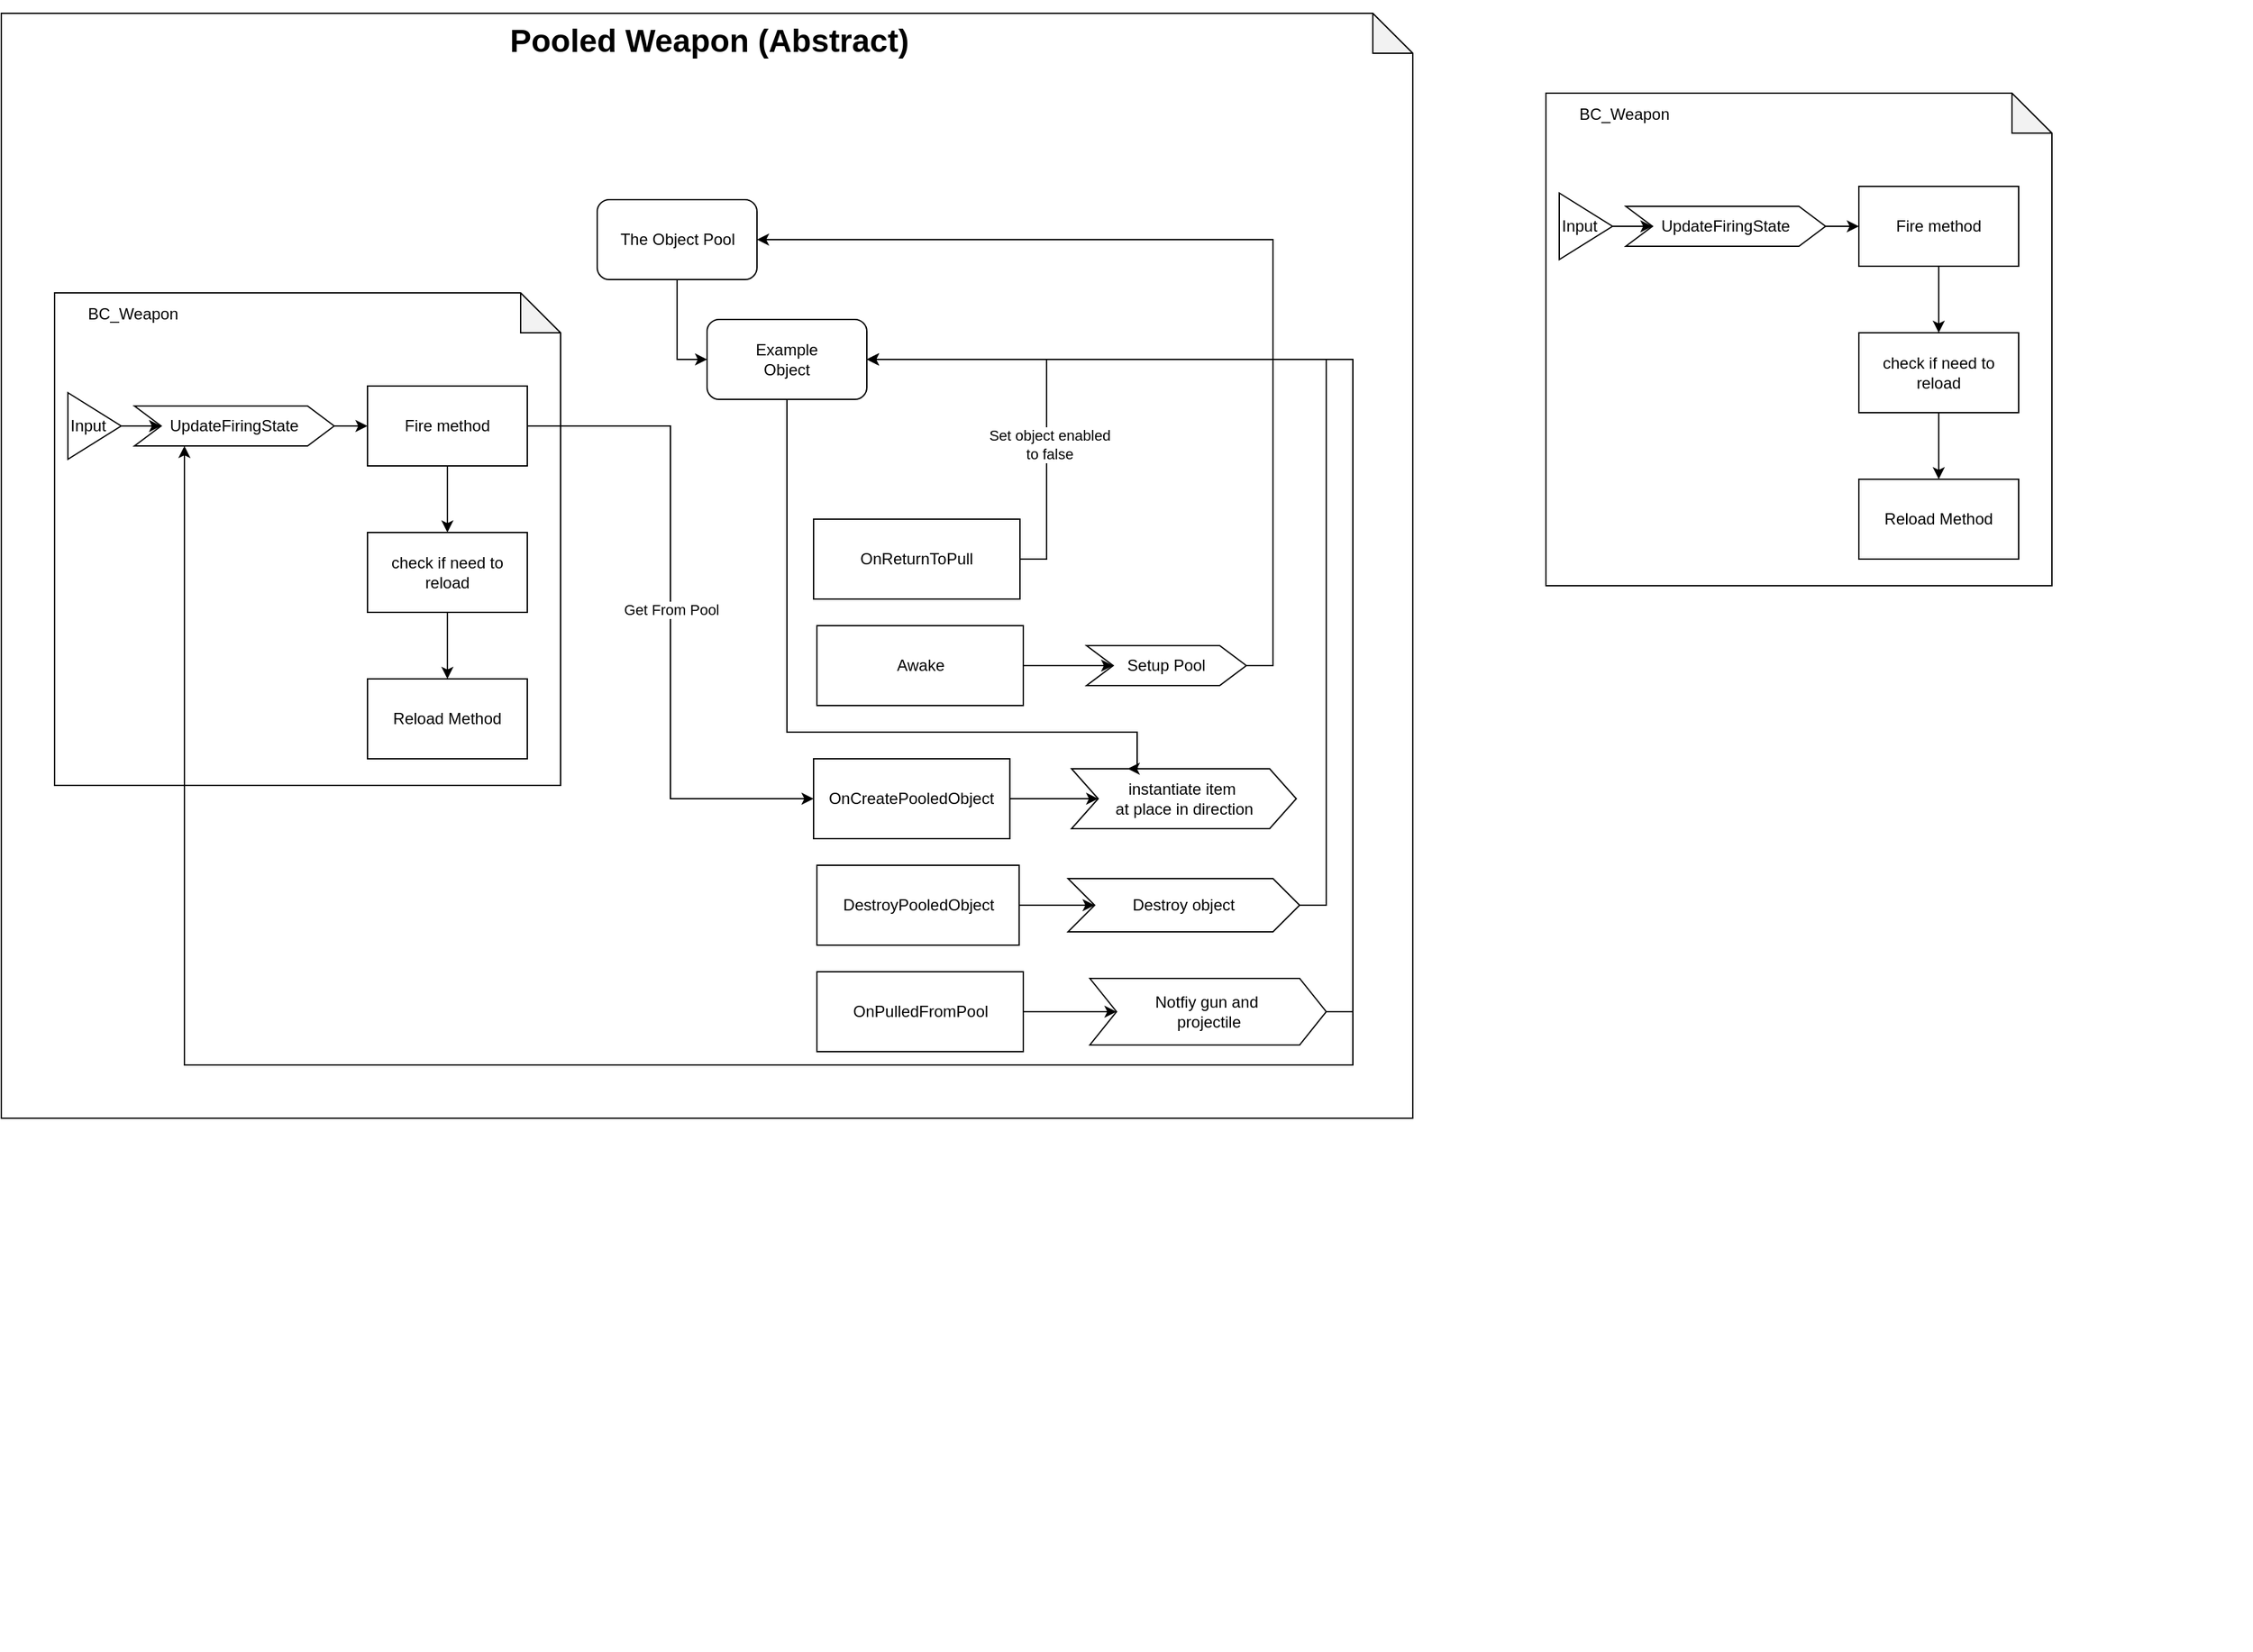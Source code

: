 <mxfile version="24.2.5" type="device">
  <diagram name="Page-1" id="6HDpBaPR5VPM0skFiD35">
    <mxGraphModel dx="5203" dy="2140" grid="1" gridSize="10" guides="1" tooltips="1" connect="1" arrows="1" fold="1" page="1" pageScale="1" pageWidth="850" pageHeight="1100" math="0" shadow="0">
      <root>
        <mxCell id="0" />
        <mxCell id="1" parent="0" />
        <mxCell id="txsM1YJUnA-UOyGLCfi9-47" value="" style="group" vertex="1" connectable="0" parent="1">
          <mxGeometry x="-2880" y="-590" width="1310" height="1230" as="geometry" />
        </mxCell>
        <mxCell id="txsM1YJUnA-UOyGLCfi9-34" value="" style="shape=note;whiteSpace=wrap;html=1;backgroundOutline=1;darkOpacity=0.05;" vertex="1" parent="txsM1YJUnA-UOyGLCfi9-47">
          <mxGeometry x="-380" width="1060" height="830" as="geometry" />
        </mxCell>
        <mxCell id="txsM1YJUnA-UOyGLCfi9-46" value="&lt;h1 style=&quot;margin-top: 0px;&quot;&gt;Pooled Weapon (Abstract)&lt;/h1&gt;" style="text;html=1;whiteSpace=wrap;overflow=hidden;rounded=0;" vertex="1" parent="txsM1YJUnA-UOyGLCfi9-47">
          <mxGeometry width="380" height="120" as="geometry" />
        </mxCell>
        <mxCell id="txsM1YJUnA-UOyGLCfi9-55" style="edgeStyle=orthogonalEdgeStyle;rounded=0;orthogonalLoop=1;jettySize=auto;html=1;exitX=1;exitY=0.5;exitDx=0;exitDy=0;entryX=1;entryY=0.5;entryDx=0;entryDy=0;" edge="1" parent="txsM1YJUnA-UOyGLCfi9-47" source="txsM1YJUnA-UOyGLCfi9-37" target="txsM1YJUnA-UOyGLCfi9-53">
          <mxGeometry relative="1" as="geometry" />
        </mxCell>
        <mxCell id="txsM1YJUnA-UOyGLCfi9-56" value="Set object enabled&lt;div&gt;to false&lt;/div&gt;" style="edgeLabel;html=1;align=center;verticalAlign=middle;resizable=0;points=[];" vertex="1" connectable="0" parent="txsM1YJUnA-UOyGLCfi9-55">
          <mxGeometry x="-0.312" y="-2" relative="1" as="geometry">
            <mxPoint y="-1" as="offset" />
          </mxGeometry>
        </mxCell>
        <mxCell id="txsM1YJUnA-UOyGLCfi9-37" value="OnReturnToPull" style="rounded=0;whiteSpace=wrap;html=1;" vertex="1" parent="txsM1YJUnA-UOyGLCfi9-47">
          <mxGeometry x="230" y="380" width="155" height="60" as="geometry" />
        </mxCell>
        <mxCell id="txsM1YJUnA-UOyGLCfi9-57" value="" style="group" vertex="1" connectable="0" parent="txsM1YJUnA-UOyGLCfi9-47">
          <mxGeometry x="67.5" y="140" width="202.5" height="150" as="geometry" />
        </mxCell>
        <mxCell id="txsM1YJUnA-UOyGLCfi9-39" value="The Object Pool" style="rounded=1;whiteSpace=wrap;html=1;" vertex="1" parent="txsM1YJUnA-UOyGLCfi9-57">
          <mxGeometry width="120" height="60" as="geometry" />
        </mxCell>
        <mxCell id="txsM1YJUnA-UOyGLCfi9-53" value="Example&lt;div&gt;Object&lt;/div&gt;" style="rounded=1;whiteSpace=wrap;html=1;" vertex="1" parent="txsM1YJUnA-UOyGLCfi9-57">
          <mxGeometry x="82.5" y="90" width="120" height="60" as="geometry" />
        </mxCell>
        <mxCell id="txsM1YJUnA-UOyGLCfi9-54" style="edgeStyle=orthogonalEdgeStyle;rounded=0;orthogonalLoop=1;jettySize=auto;html=1;exitX=0.5;exitY=1;exitDx=0;exitDy=0;entryX=0;entryY=0.5;entryDx=0;entryDy=0;" edge="1" parent="txsM1YJUnA-UOyGLCfi9-57" source="txsM1YJUnA-UOyGLCfi9-39" target="txsM1YJUnA-UOyGLCfi9-53">
          <mxGeometry relative="1" as="geometry" />
        </mxCell>
        <mxCell id="txsM1YJUnA-UOyGLCfi9-49" style="edgeStyle=orthogonalEdgeStyle;rounded=0;orthogonalLoop=1;jettySize=auto;html=1;exitX=1;exitY=0.5;exitDx=0;exitDy=0;entryX=1;entryY=0.5;entryDx=0;entryDy=0;" edge="1" parent="txsM1YJUnA-UOyGLCfi9-47" source="txsM1YJUnA-UOyGLCfi9-41" target="txsM1YJUnA-UOyGLCfi9-39">
          <mxGeometry relative="1" as="geometry" />
        </mxCell>
        <mxCell id="txsM1YJUnA-UOyGLCfi9-58" value="" style="group" vertex="1" connectable="0" parent="txsM1YJUnA-UOyGLCfi9-47">
          <mxGeometry x="232.5" y="720" width="382.5" height="60" as="geometry" />
        </mxCell>
        <mxCell id="txsM1YJUnA-UOyGLCfi9-36" value="OnPulledFromPool" style="rounded=0;whiteSpace=wrap;html=1;" vertex="1" parent="txsM1YJUnA-UOyGLCfi9-58">
          <mxGeometry width="155" height="60" as="geometry" />
        </mxCell>
        <mxCell id="txsM1YJUnA-UOyGLCfi9-44" value="Notfiy gun and&amp;nbsp;&lt;div&gt;projectile&lt;/div&gt;" style="shape=step;perimeter=stepPerimeter;whiteSpace=wrap;html=1;fixedSize=1;" vertex="1" parent="txsM1YJUnA-UOyGLCfi9-58">
          <mxGeometry x="205" y="5" width="177.5" height="50" as="geometry" />
        </mxCell>
        <mxCell id="txsM1YJUnA-UOyGLCfi9-51" style="edgeStyle=orthogonalEdgeStyle;rounded=0;orthogonalLoop=1;jettySize=auto;html=1;exitX=1;exitY=0.5;exitDx=0;exitDy=0;entryX=0;entryY=0.5;entryDx=0;entryDy=0;" edge="1" parent="txsM1YJUnA-UOyGLCfi9-58" source="txsM1YJUnA-UOyGLCfi9-36" target="txsM1YJUnA-UOyGLCfi9-44">
          <mxGeometry relative="1" as="geometry" />
        </mxCell>
        <mxCell id="txsM1YJUnA-UOyGLCfi9-59" value="" style="group" vertex="1" connectable="0" parent="txsM1YJUnA-UOyGLCfi9-47">
          <mxGeometry x="232.5" y="640" width="362.5" height="60" as="geometry" />
        </mxCell>
        <mxCell id="txsM1YJUnA-UOyGLCfi9-38" value="DestroyPooledObject" style="rounded=0;whiteSpace=wrap;html=1;" vertex="1" parent="txsM1YJUnA-UOyGLCfi9-59">
          <mxGeometry width="151.858" height="60" as="geometry" />
        </mxCell>
        <mxCell id="txsM1YJUnA-UOyGLCfi9-43" value="Destroy object" style="shape=step;perimeter=stepPerimeter;whiteSpace=wrap;html=1;fixedSize=1;" vertex="1" parent="txsM1YJUnA-UOyGLCfi9-59">
          <mxGeometry x="188.598" y="10" width="173.902" height="40" as="geometry" />
        </mxCell>
        <mxCell id="txsM1YJUnA-UOyGLCfi9-52" style="edgeStyle=orthogonalEdgeStyle;rounded=0;orthogonalLoop=1;jettySize=auto;html=1;exitX=1;exitY=0.5;exitDx=0;exitDy=0;entryX=0;entryY=0.5;entryDx=0;entryDy=0;" edge="1" parent="txsM1YJUnA-UOyGLCfi9-59" source="txsM1YJUnA-UOyGLCfi9-38" target="txsM1YJUnA-UOyGLCfi9-43">
          <mxGeometry relative="1" as="geometry" />
        </mxCell>
        <mxCell id="txsM1YJUnA-UOyGLCfi9-60" value="" style="group" vertex="1" connectable="0" parent="txsM1YJUnA-UOyGLCfi9-47">
          <mxGeometry x="230" y="560" width="362.5" height="60" as="geometry" />
        </mxCell>
        <mxCell id="txsM1YJUnA-UOyGLCfi9-35" value="OnCreatePooledObject" style="rounded=0;whiteSpace=wrap;html=1;" vertex="1" parent="txsM1YJUnA-UOyGLCfi9-60">
          <mxGeometry width="147.377" height="60" as="geometry" />
        </mxCell>
        <mxCell id="txsM1YJUnA-UOyGLCfi9-42" value="instantiate item&amp;nbsp;&lt;div&gt;at place in direction&lt;/div&gt;" style="shape=step;perimeter=stepPerimeter;whiteSpace=wrap;html=1;fixedSize=1;" vertex="1" parent="txsM1YJUnA-UOyGLCfi9-60">
          <mxGeometry x="193.73" y="7.5" width="168.77" height="45" as="geometry" />
        </mxCell>
        <mxCell id="txsM1YJUnA-UOyGLCfi9-50" style="edgeStyle=orthogonalEdgeStyle;rounded=0;orthogonalLoop=1;jettySize=auto;html=1;exitX=1;exitY=0.5;exitDx=0;exitDy=0;entryX=0;entryY=0.5;entryDx=0;entryDy=0;" edge="1" parent="txsM1YJUnA-UOyGLCfi9-60" source="txsM1YJUnA-UOyGLCfi9-35" target="txsM1YJUnA-UOyGLCfi9-42">
          <mxGeometry relative="1" as="geometry" />
        </mxCell>
        <mxCell id="txsM1YJUnA-UOyGLCfi9-61" value="" style="group" vertex="1" connectable="0" parent="txsM1YJUnA-UOyGLCfi9-47">
          <mxGeometry x="232.5" y="460" width="322.5" height="60" as="geometry" />
        </mxCell>
        <mxCell id="txsM1YJUnA-UOyGLCfi9-40" value="Awake" style="rounded=0;whiteSpace=wrap;html=1;" vertex="1" parent="txsM1YJUnA-UOyGLCfi9-61">
          <mxGeometry width="155" height="60" as="geometry" />
        </mxCell>
        <mxCell id="txsM1YJUnA-UOyGLCfi9-41" value="Setup Pool" style="shape=step;perimeter=stepPerimeter;whiteSpace=wrap;html=1;fixedSize=1;" vertex="1" parent="txsM1YJUnA-UOyGLCfi9-61">
          <mxGeometry x="202.5" y="15" width="120" height="30" as="geometry" />
        </mxCell>
        <mxCell id="txsM1YJUnA-UOyGLCfi9-48" style="edgeStyle=orthogonalEdgeStyle;rounded=0;orthogonalLoop=1;jettySize=auto;html=1;exitX=1;exitY=0.5;exitDx=0;exitDy=0;entryX=0;entryY=0.5;entryDx=0;entryDy=0;" edge="1" parent="txsM1YJUnA-UOyGLCfi9-61" source="txsM1YJUnA-UOyGLCfi9-40" target="txsM1YJUnA-UOyGLCfi9-41">
          <mxGeometry relative="1" as="geometry" />
        </mxCell>
        <mxCell id="txsM1YJUnA-UOyGLCfi9-62" style="edgeStyle=orthogonalEdgeStyle;rounded=0;orthogonalLoop=1;jettySize=auto;html=1;exitX=0.5;exitY=1;exitDx=0;exitDy=0;entryX=0.25;entryY=0;entryDx=0;entryDy=0;" edge="1" parent="txsM1YJUnA-UOyGLCfi9-47" source="txsM1YJUnA-UOyGLCfi9-53" target="txsM1YJUnA-UOyGLCfi9-42">
          <mxGeometry relative="1" as="geometry">
            <Array as="points">
              <mxPoint x="210" y="540" />
              <mxPoint x="473" y="540" />
              <mxPoint x="473" y="568" />
            </Array>
          </mxGeometry>
        </mxCell>
        <mxCell id="txsM1YJUnA-UOyGLCfi9-64" style="edgeStyle=orthogonalEdgeStyle;rounded=0;orthogonalLoop=1;jettySize=auto;html=1;exitX=1;exitY=0.5;exitDx=0;exitDy=0;entryX=1;entryY=0.5;entryDx=0;entryDy=0;" edge="1" parent="txsM1YJUnA-UOyGLCfi9-47" source="txsM1YJUnA-UOyGLCfi9-43" target="txsM1YJUnA-UOyGLCfi9-53">
          <mxGeometry relative="1" as="geometry" />
        </mxCell>
        <mxCell id="txsM1YJUnA-UOyGLCfi9-65" style="edgeStyle=orthogonalEdgeStyle;rounded=0;orthogonalLoop=1;jettySize=auto;html=1;exitX=1;exitY=0.5;exitDx=0;exitDy=0;entryX=1;entryY=0.5;entryDx=0;entryDy=0;" edge="1" parent="txsM1YJUnA-UOyGLCfi9-47" source="txsM1YJUnA-UOyGLCfi9-44" target="txsM1YJUnA-UOyGLCfi9-53">
          <mxGeometry relative="1" as="geometry" />
        </mxCell>
        <mxCell id="txsM1YJUnA-UOyGLCfi9-20" value="" style="group" vertex="1" connectable="0" parent="txsM1YJUnA-UOyGLCfi9-47">
          <mxGeometry x="-340" y="140" width="530" height="530" as="geometry" />
        </mxCell>
        <mxCell id="txsM1YJUnA-UOyGLCfi9-21" value="" style="group" vertex="1" connectable="0" parent="txsM1YJUnA-UOyGLCfi9-20">
          <mxGeometry y="70" width="380" height="370" as="geometry" />
        </mxCell>
        <mxCell id="txsM1YJUnA-UOyGLCfi9-22" value="" style="shape=note;whiteSpace=wrap;html=1;backgroundOutline=1;darkOpacity=0.05;" vertex="1" parent="txsM1YJUnA-UOyGLCfi9-21">
          <mxGeometry width="380" height="370" as="geometry" />
        </mxCell>
        <mxCell id="txsM1YJUnA-UOyGLCfi9-23" value="" style="group" vertex="1" connectable="0" parent="txsM1YJUnA-UOyGLCfi9-21">
          <mxGeometry width="380" height="370" as="geometry" />
        </mxCell>
        <mxCell id="txsM1YJUnA-UOyGLCfi9-24" value="BC_Weapon" style="text;html=1;align=center;verticalAlign=middle;whiteSpace=wrap;rounded=0;" vertex="1" parent="txsM1YJUnA-UOyGLCfi9-23">
          <mxGeometry width="117.931" height="31.714" as="geometry" />
        </mxCell>
        <mxCell id="txsM1YJUnA-UOyGLCfi9-25" value="UpdateFiringState" style="shape=step;perimeter=stepPerimeter;whiteSpace=wrap;html=1;fixedSize=1;align=center;" vertex="1" parent="txsM1YJUnA-UOyGLCfi9-23">
          <mxGeometry x="60" y="85" width="150" height="30" as="geometry" />
        </mxCell>
        <mxCell id="txsM1YJUnA-UOyGLCfi9-26" style="edgeStyle=orthogonalEdgeStyle;rounded=0;orthogonalLoop=1;jettySize=auto;html=1;exitX=1;exitY=0.5;exitDx=0;exitDy=0;entryX=0;entryY=0.5;entryDx=0;entryDy=0;" edge="1" parent="txsM1YJUnA-UOyGLCfi9-21" source="txsM1YJUnA-UOyGLCfi9-27" target="txsM1YJUnA-UOyGLCfi9-25">
          <mxGeometry relative="1" as="geometry" />
        </mxCell>
        <mxCell id="txsM1YJUnA-UOyGLCfi9-27" value="Input" style="triangle;whiteSpace=wrap;html=1;align=left;" vertex="1" parent="txsM1YJUnA-UOyGLCfi9-21">
          <mxGeometry x="10" y="75" width="40" height="50" as="geometry" />
        </mxCell>
        <mxCell id="txsM1YJUnA-UOyGLCfi9-28" style="edgeStyle=orthogonalEdgeStyle;rounded=0;orthogonalLoop=1;jettySize=auto;html=1;exitX=0.5;exitY=1;exitDx=0;exitDy=0;entryX=0.5;entryY=0;entryDx=0;entryDy=0;" edge="1" parent="txsM1YJUnA-UOyGLCfi9-21" source="txsM1YJUnA-UOyGLCfi9-29" target="txsM1YJUnA-UOyGLCfi9-32">
          <mxGeometry relative="1" as="geometry" />
        </mxCell>
        <mxCell id="txsM1YJUnA-UOyGLCfi9-29" value="Fire method" style="rounded=0;whiteSpace=wrap;html=1;" vertex="1" parent="txsM1YJUnA-UOyGLCfi9-21">
          <mxGeometry x="235" y="70" width="120" height="60" as="geometry" />
        </mxCell>
        <mxCell id="txsM1YJUnA-UOyGLCfi9-30" value="Reload Method" style="rounded=0;whiteSpace=wrap;html=1;" vertex="1" parent="txsM1YJUnA-UOyGLCfi9-21">
          <mxGeometry x="235" y="290" width="120" height="60" as="geometry" />
        </mxCell>
        <mxCell id="txsM1YJUnA-UOyGLCfi9-31" style="edgeStyle=orthogonalEdgeStyle;rounded=0;orthogonalLoop=1;jettySize=auto;html=1;exitX=0.5;exitY=1;exitDx=0;exitDy=0;" edge="1" parent="txsM1YJUnA-UOyGLCfi9-21" source="txsM1YJUnA-UOyGLCfi9-32" target="txsM1YJUnA-UOyGLCfi9-30">
          <mxGeometry relative="1" as="geometry" />
        </mxCell>
        <mxCell id="txsM1YJUnA-UOyGLCfi9-32" value="check if need to reload" style="rounded=0;whiteSpace=wrap;html=1;" vertex="1" parent="txsM1YJUnA-UOyGLCfi9-21">
          <mxGeometry x="235" y="180" width="120" height="60" as="geometry" />
        </mxCell>
        <mxCell id="txsM1YJUnA-UOyGLCfi9-33" style="edgeStyle=orthogonalEdgeStyle;rounded=0;orthogonalLoop=1;jettySize=auto;html=1;exitX=1;exitY=0.5;exitDx=0;exitDy=0;entryX=0;entryY=0.5;entryDx=0;entryDy=0;" edge="1" parent="txsM1YJUnA-UOyGLCfi9-21" source="txsM1YJUnA-UOyGLCfi9-25" target="txsM1YJUnA-UOyGLCfi9-29">
          <mxGeometry relative="1" as="geometry" />
        </mxCell>
        <mxCell id="txsM1YJUnA-UOyGLCfi9-66" style="edgeStyle=orthogonalEdgeStyle;rounded=0;orthogonalLoop=1;jettySize=auto;html=1;exitX=1;exitY=0.5;exitDx=0;exitDy=0;entryX=0;entryY=0.5;entryDx=0;entryDy=0;" edge="1" parent="txsM1YJUnA-UOyGLCfi9-47" source="txsM1YJUnA-UOyGLCfi9-29" target="txsM1YJUnA-UOyGLCfi9-35">
          <mxGeometry relative="1" as="geometry" />
        </mxCell>
        <mxCell id="txsM1YJUnA-UOyGLCfi9-67" value="Get From Pool" style="edgeLabel;html=1;align=center;verticalAlign=middle;resizable=0;points=[];" vertex="1" connectable="0" parent="txsM1YJUnA-UOyGLCfi9-66">
          <mxGeometry x="-0.011" relative="1" as="geometry">
            <mxPoint as="offset" />
          </mxGeometry>
        </mxCell>
        <mxCell id="txsM1YJUnA-UOyGLCfi9-68" style="edgeStyle=orthogonalEdgeStyle;rounded=0;orthogonalLoop=1;jettySize=auto;html=1;exitX=1;exitY=0.5;exitDx=0;exitDy=0;entryX=0.25;entryY=1;entryDx=0;entryDy=0;" edge="1" parent="txsM1YJUnA-UOyGLCfi9-47" source="txsM1YJUnA-UOyGLCfi9-44" target="txsM1YJUnA-UOyGLCfi9-25">
          <mxGeometry relative="1" as="geometry">
            <Array as="points">
              <mxPoint x="635" y="750" />
              <mxPoint x="635" y="790" />
              <mxPoint x="-242" y="790" />
            </Array>
          </mxGeometry>
        </mxCell>
        <mxCell id="txsM1YJUnA-UOyGLCfi9-11" value="" style="group" vertex="1" connectable="0" parent="txsM1YJUnA-UOyGLCfi9-47">
          <mxGeometry x="780" y="-10" width="530" height="530" as="geometry" />
        </mxCell>
        <mxCell id="txsM1YJUnA-UOyGLCfi9-19" value="" style="group" vertex="1" connectable="0" parent="txsM1YJUnA-UOyGLCfi9-11">
          <mxGeometry y="70" width="380" height="370" as="geometry" />
        </mxCell>
        <mxCell id="txsM1YJUnA-UOyGLCfi9-8" value="" style="shape=note;whiteSpace=wrap;html=1;backgroundOutline=1;darkOpacity=0.05;" vertex="1" parent="txsM1YJUnA-UOyGLCfi9-19">
          <mxGeometry width="380" height="370" as="geometry" />
        </mxCell>
        <mxCell id="txsM1YJUnA-UOyGLCfi9-10" value="" style="group" vertex="1" connectable="0" parent="txsM1YJUnA-UOyGLCfi9-19">
          <mxGeometry width="380" height="370" as="geometry" />
        </mxCell>
        <mxCell id="txsM1YJUnA-UOyGLCfi9-9" value="BC_Weapon" style="text;html=1;align=center;verticalAlign=middle;whiteSpace=wrap;rounded=0;" vertex="1" parent="txsM1YJUnA-UOyGLCfi9-10">
          <mxGeometry width="117.931" height="31.714" as="geometry" />
        </mxCell>
        <mxCell id="txsM1YJUnA-UOyGLCfi9-15" value="UpdateFiringState" style="shape=step;perimeter=stepPerimeter;whiteSpace=wrap;html=1;fixedSize=1;align=center;" vertex="1" parent="txsM1YJUnA-UOyGLCfi9-10">
          <mxGeometry x="60" y="85" width="150" height="30" as="geometry" />
        </mxCell>
        <mxCell id="txsM1YJUnA-UOyGLCfi9-18" style="edgeStyle=orthogonalEdgeStyle;rounded=0;orthogonalLoop=1;jettySize=auto;html=1;exitX=1;exitY=0.5;exitDx=0;exitDy=0;entryX=0;entryY=0.5;entryDx=0;entryDy=0;" edge="1" parent="txsM1YJUnA-UOyGLCfi9-19" source="txsM1YJUnA-UOyGLCfi9-13" target="txsM1YJUnA-UOyGLCfi9-15">
          <mxGeometry relative="1" as="geometry" />
        </mxCell>
        <mxCell id="txsM1YJUnA-UOyGLCfi9-13" value="Input" style="triangle;whiteSpace=wrap;html=1;align=left;" vertex="1" parent="txsM1YJUnA-UOyGLCfi9-19">
          <mxGeometry x="10" y="75" width="40" height="50" as="geometry" />
        </mxCell>
        <mxCell id="txsM1YJUnA-UOyGLCfi9-5" style="edgeStyle=orthogonalEdgeStyle;rounded=0;orthogonalLoop=1;jettySize=auto;html=1;exitX=0.5;exitY=1;exitDx=0;exitDy=0;entryX=0.5;entryY=0;entryDx=0;entryDy=0;" edge="1" parent="txsM1YJUnA-UOyGLCfi9-19" source="txsM1YJUnA-UOyGLCfi9-1" target="txsM1YJUnA-UOyGLCfi9-4">
          <mxGeometry relative="1" as="geometry" />
        </mxCell>
        <mxCell id="txsM1YJUnA-UOyGLCfi9-1" value="Fire method" style="rounded=0;whiteSpace=wrap;html=1;" vertex="1" parent="txsM1YJUnA-UOyGLCfi9-19">
          <mxGeometry x="235" y="70" width="120" height="60" as="geometry" />
        </mxCell>
        <mxCell id="txsM1YJUnA-UOyGLCfi9-3" value="Reload Method" style="rounded=0;whiteSpace=wrap;html=1;" vertex="1" parent="txsM1YJUnA-UOyGLCfi9-19">
          <mxGeometry x="235" y="290" width="120" height="60" as="geometry" />
        </mxCell>
        <mxCell id="txsM1YJUnA-UOyGLCfi9-6" style="edgeStyle=orthogonalEdgeStyle;rounded=0;orthogonalLoop=1;jettySize=auto;html=1;exitX=0.5;exitY=1;exitDx=0;exitDy=0;" edge="1" parent="txsM1YJUnA-UOyGLCfi9-19" source="txsM1YJUnA-UOyGLCfi9-4" target="txsM1YJUnA-UOyGLCfi9-3">
          <mxGeometry relative="1" as="geometry" />
        </mxCell>
        <mxCell id="txsM1YJUnA-UOyGLCfi9-4" value="check if need to reload" style="rounded=0;whiteSpace=wrap;html=1;" vertex="1" parent="txsM1YJUnA-UOyGLCfi9-19">
          <mxGeometry x="235" y="180" width="120" height="60" as="geometry" />
        </mxCell>
        <mxCell id="txsM1YJUnA-UOyGLCfi9-17" style="edgeStyle=orthogonalEdgeStyle;rounded=0;orthogonalLoop=1;jettySize=auto;html=1;exitX=1;exitY=0.5;exitDx=0;exitDy=0;entryX=0;entryY=0.5;entryDx=0;entryDy=0;" edge="1" parent="txsM1YJUnA-UOyGLCfi9-19" source="txsM1YJUnA-UOyGLCfi9-15" target="txsM1YJUnA-UOyGLCfi9-1">
          <mxGeometry relative="1" as="geometry" />
        </mxCell>
      </root>
    </mxGraphModel>
  </diagram>
</mxfile>

